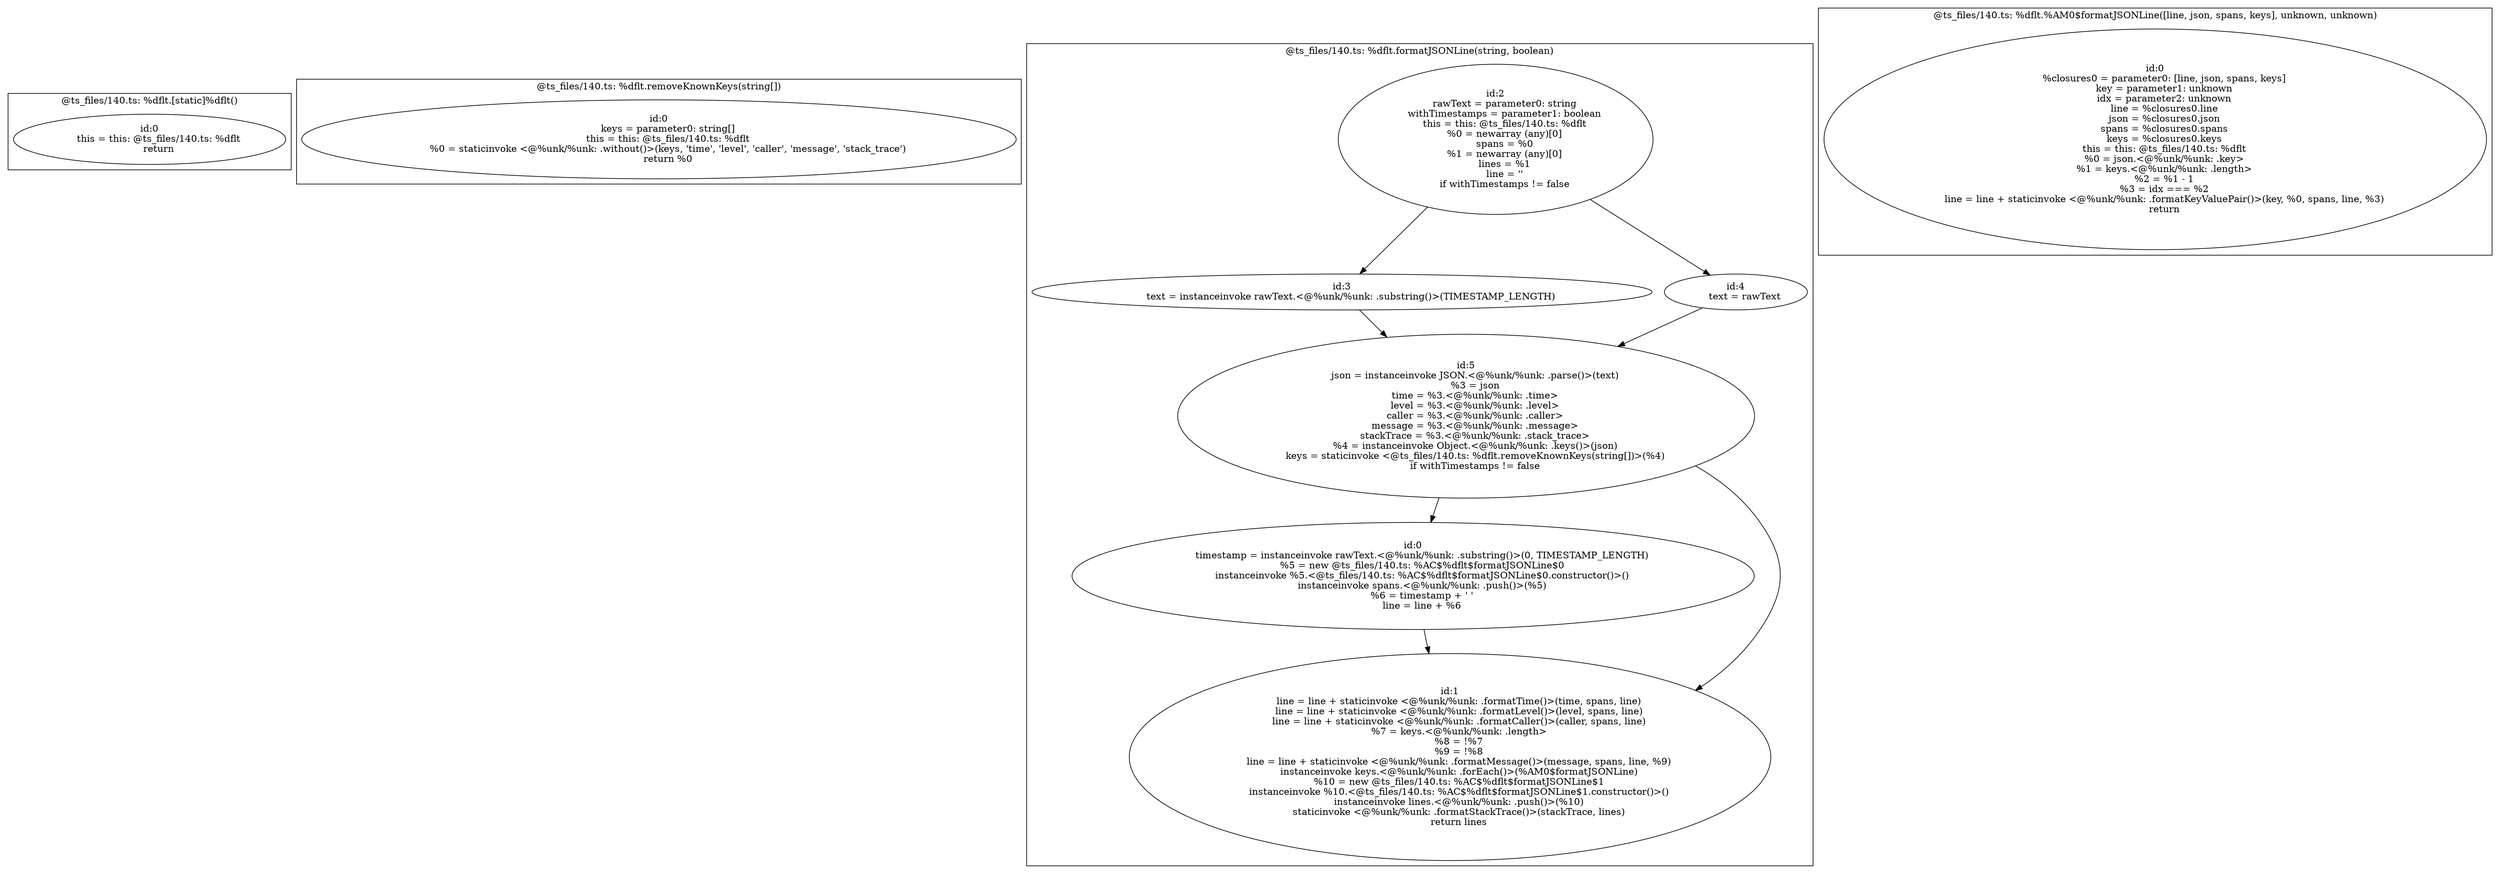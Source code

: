digraph "140.ts" {
subgraph "cluster_@ts_files/140.ts: %dflt.[static]%dflt()" {
  label="@ts_files/140.ts: %dflt.[static]%dflt()";
  Node33690 [label="id:0
      this = this: @ts_files/140.ts: %dflt
      return"];
}
subgraph "cluster_@ts_files/140.ts: %dflt.removeKnownKeys(string[])" {
  label="@ts_files/140.ts: %dflt.removeKnownKeys(string[])";
  Node45120 [label="id:0
      keys = parameter0: string[]
      this = this: @ts_files/140.ts: %dflt
      %0 = staticinvoke <@%unk/%unk: .without()>(keys, 'time', 'level', 'caller', 'message', 'stack_trace')
      return %0"];
}
subgraph "cluster_@ts_files/140.ts: %dflt.formatJSONLine(string, boolean)" {
  label="@ts_files/140.ts: %dflt.formatJSONLine(string, boolean)";
  Node49040 [label="id:0
      timestamp = instanceinvoke rawText.<@%unk/%unk: .substring()>(0, TIMESTAMP_LENGTH)
      %5 = new @ts_files/140.ts: %AC$%dflt$formatJSONLine$0
      instanceinvoke %5.<@ts_files/140.ts: %AC$%dflt$formatJSONLine$0.constructor()>()
      instanceinvoke spans.<@%unk/%unk: .push()>(%5)
      %6 = timestamp + ' '
      line = line + %6"];
  Node49041 [label="id:1
      line = line + staticinvoke <@%unk/%unk: .formatTime()>(time, spans, line)
      line = line + staticinvoke <@%unk/%unk: .formatLevel()>(level, spans, line)
      line = line + staticinvoke <@%unk/%unk: .formatCaller()>(caller, spans, line)
      %7 = keys.<@%unk/%unk: .length>
      %8 = !%7
      %9 = !%8
      line = line + staticinvoke <@%unk/%unk: .formatMessage()>(message, spans, line, %9)
      instanceinvoke keys.<@%unk/%unk: .forEach()>(%AM0$formatJSONLine)
      %10 = new @ts_files/140.ts: %AC$%dflt$formatJSONLine$1
      instanceinvoke %10.<@ts_files/140.ts: %AC$%dflt$formatJSONLine$1.constructor()>()
      instanceinvoke lines.<@%unk/%unk: .push()>(%10)
      staticinvoke <@%unk/%unk: .formatStackTrace()>(stackTrace, lines)
      return lines"];
  Node49042 [label="id:2
      rawText = parameter0: string
      withTimestamps = parameter1: boolean
      this = this: @ts_files/140.ts: %dflt
      %0 = newarray (any)[0]
      spans = %0
      %1 = newarray (any)[0]
      lines = %1
      line = ''
      if withTimestamps != false"];
  Node49043 [label="id:3
      text = instanceinvoke rawText.<@%unk/%unk: .substring()>(TIMESTAMP_LENGTH)"];
  Node49044 [label="id:4
      text = rawText"];
  Node49045 [label="id:5
      json = instanceinvoke JSON.<@%unk/%unk: .parse()>(text)
      %3 = json
      time = %3.<@%unk/%unk: .time>
      level = %3.<@%unk/%unk: .level>
      caller = %3.<@%unk/%unk: .caller>
      message = %3.<@%unk/%unk: .message>
      stackTrace = %3.<@%unk/%unk: .stack_trace>
      %4 = instanceinvoke Object.<@%unk/%unk: .keys()>(json)
      keys = staticinvoke <@ts_files/140.ts: %dflt.removeKnownKeys(string[])>(%4)
      if withTimestamps != false"];
  Node49040 -> Node49041;
  Node49042 -> Node49043;
  Node49042 -> Node49044;
  Node49043 -> Node49045;
  Node49044 -> Node49045;
  Node49045 -> Node49040;
  Node49045 -> Node49041;
}
subgraph "cluster_@ts_files/140.ts: %dflt.%AM0$formatJSONLine([line, json, spans, keys], unknown, unknown)" {
  label="@ts_files/140.ts: %dflt.%AM0$formatJSONLine([line, json, spans, keys], unknown, unknown)";
  Node76830 [label="id:0
      %closures0 = parameter0: [line, json, spans, keys]
      key = parameter1: unknown
      idx = parameter2: unknown
      line = %closures0.line
      json = %closures0.json
      spans = %closures0.spans
      keys = %closures0.keys
      this = this: @ts_files/140.ts: %dflt
      %0 = json.<@%unk/%unk: .key>
      %1 = keys.<@%unk/%unk: .length>
      %2 = %1 - 1
      %3 = idx === %2
      line = line + staticinvoke <@%unk/%unk: .formatKeyValuePair()>(key, %0, spans, line, %3)
      return"];
}
}
